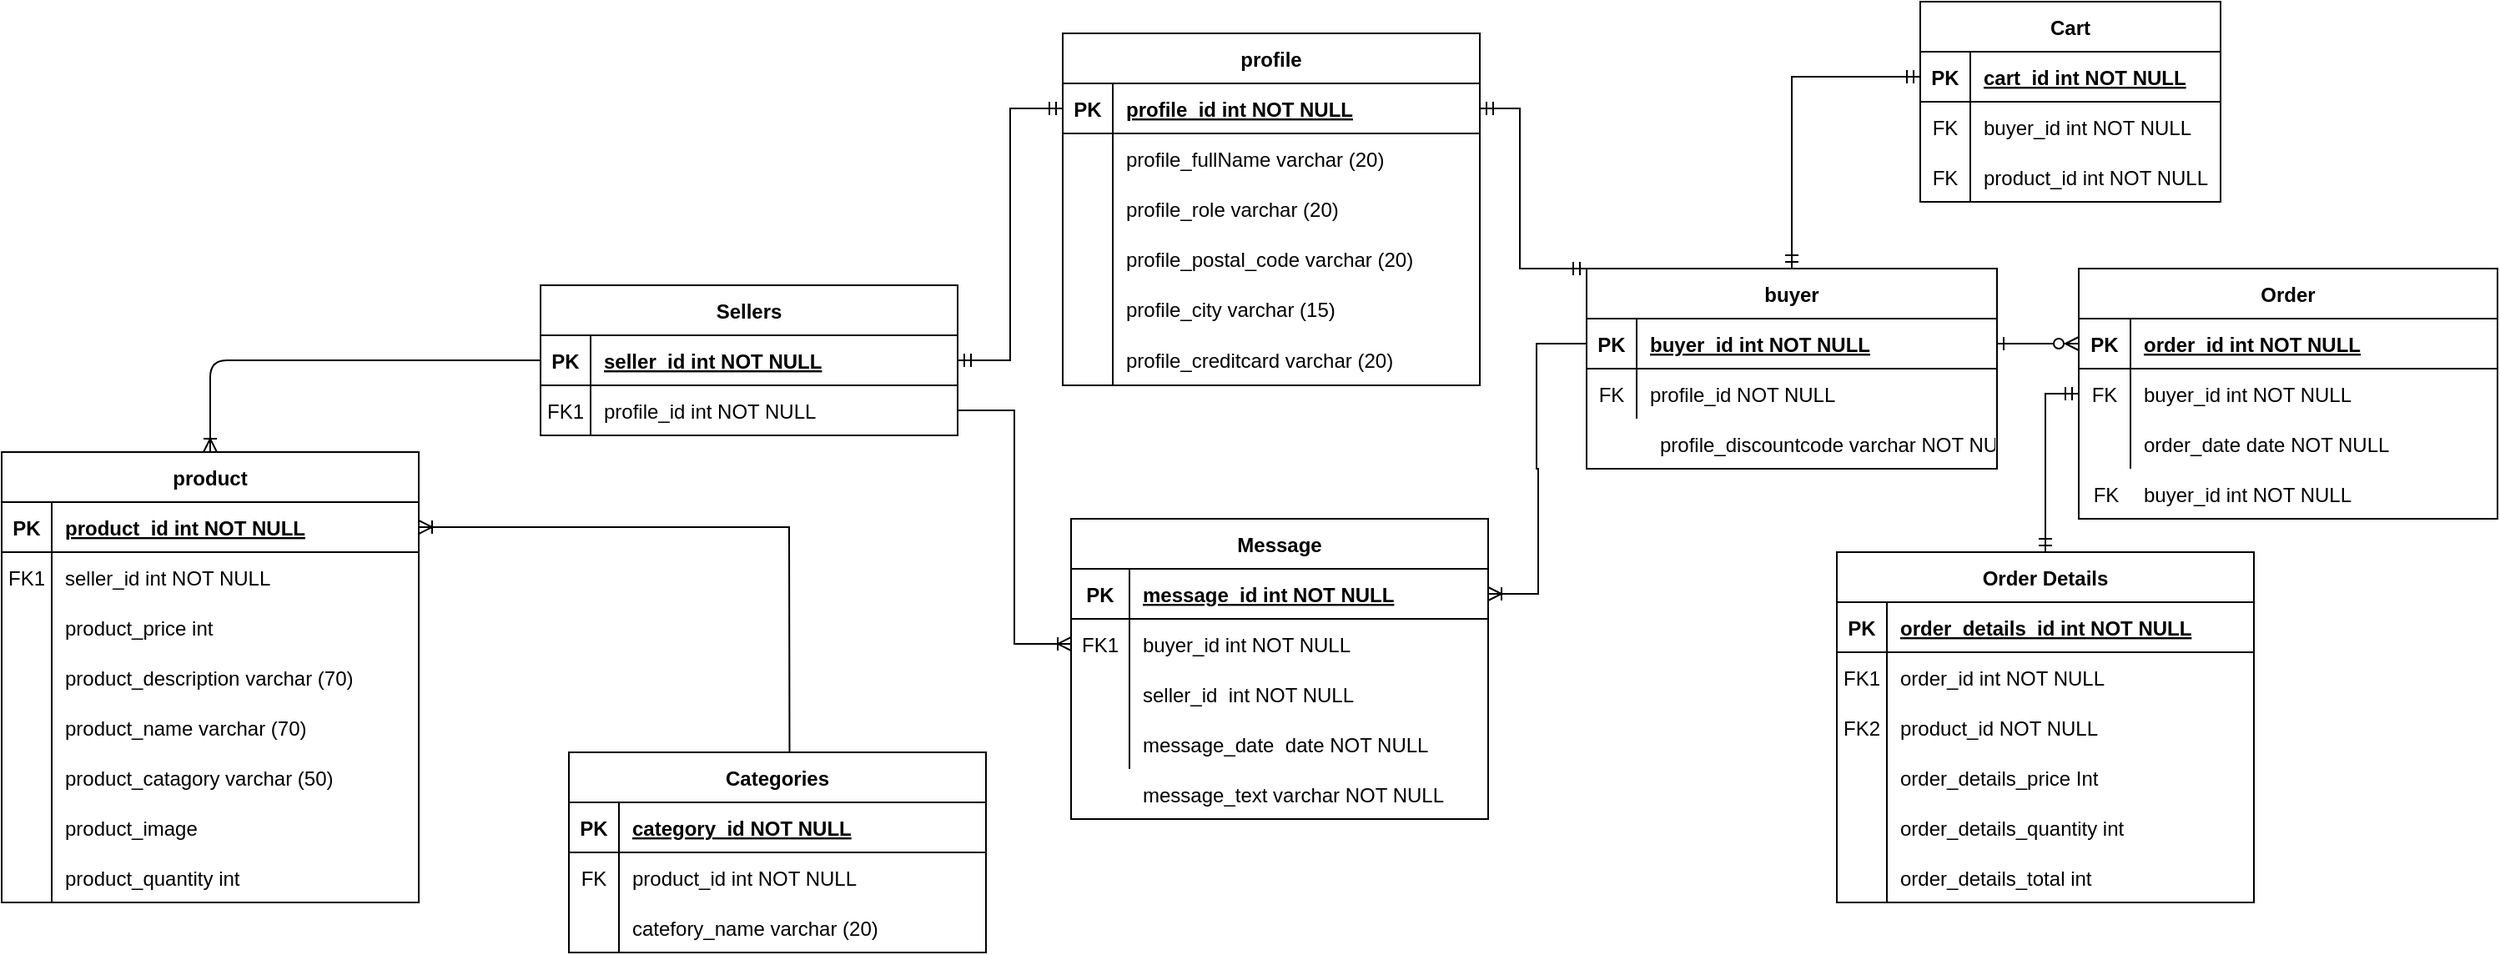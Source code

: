 <mxfile version="20.3.3" type="device"><diagram id="ewsd9okwAeG_0EDuQO_F" name="Page-1"><mxGraphModel dx="2816" dy="905" grid="1" gridSize="10" guides="1" tooltips="1" connect="1" arrows="1" fold="1" page="1" pageScale="1" pageWidth="850" pageHeight="1100" math="0" shadow="0" extFonts="Permanent Marker^https://fonts.googleapis.com/css?family=Permanent+Marker"><root><mxCell id="0"/><mxCell id="1" parent="0"/><mxCell id="FmV2JUPuPhBurT6Kv4lT-8" value="" style="edgeStyle=entityRelationEdgeStyle;endArrow=ERzeroToMany;startArrow=ERone;endFill=1;startFill=0;exitX=1;exitY=0.5;exitDx=0;exitDy=0;entryX=0;entryY=0.5;entryDx=0;entryDy=0;" parent="1" source="FmV2JUPuPhBurT6Kv4lT-36" target="FmV2JUPuPhBurT6Kv4lT-26" edge="1"><mxGeometry width="100" height="100" relative="1" as="geometry"><mxPoint x="710" y="230" as="sourcePoint"/><mxPoint x="120" y="205" as="targetPoint"/></mxGeometry></mxCell><mxCell id="FmV2JUPuPhBurT6Kv4lT-9" value="Sellers" style="shape=table;startSize=30;container=1;collapsible=1;childLayout=tableLayout;fixedRows=1;rowLines=0;fontStyle=1;align=center;resizeLast=1;" parent="1" vertex="1"><mxGeometry x="-73" y="240" width="250" height="90" as="geometry"/></mxCell><mxCell id="FmV2JUPuPhBurT6Kv4lT-10" value="" style="shape=partialRectangle;collapsible=0;dropTarget=0;pointerEvents=0;fillColor=none;points=[[0,0.5],[1,0.5]];portConstraint=eastwest;top=0;left=0;right=0;bottom=1;" parent="FmV2JUPuPhBurT6Kv4lT-9" vertex="1"><mxGeometry y="30" width="250" height="30" as="geometry"/></mxCell><mxCell id="FmV2JUPuPhBurT6Kv4lT-11" value="PK" style="shape=partialRectangle;overflow=hidden;connectable=0;fillColor=none;top=0;left=0;bottom=0;right=0;fontStyle=1;" parent="FmV2JUPuPhBurT6Kv4lT-10" vertex="1"><mxGeometry width="30" height="30" as="geometry"><mxRectangle width="30" height="30" as="alternateBounds"/></mxGeometry></mxCell><mxCell id="FmV2JUPuPhBurT6Kv4lT-12" value="seller_id int NOT NULL " style="shape=partialRectangle;overflow=hidden;connectable=0;fillColor=none;top=0;left=0;bottom=0;right=0;align=left;spacingLeft=6;fontStyle=5;" parent="FmV2JUPuPhBurT6Kv4lT-10" vertex="1"><mxGeometry x="30" width="220" height="30" as="geometry"><mxRectangle width="220" height="30" as="alternateBounds"/></mxGeometry></mxCell><mxCell id="FmV2JUPuPhBurT6Kv4lT-13" value="" style="shape=partialRectangle;collapsible=0;dropTarget=0;pointerEvents=0;fillColor=none;points=[[0,0.5],[1,0.5]];portConstraint=eastwest;top=0;left=0;right=0;bottom=0;" parent="FmV2JUPuPhBurT6Kv4lT-9" vertex="1"><mxGeometry y="60" width="250" height="30" as="geometry"/></mxCell><mxCell id="FmV2JUPuPhBurT6Kv4lT-14" value="FK1" style="shape=partialRectangle;overflow=hidden;connectable=0;fillColor=none;top=0;left=0;bottom=0;right=0;" parent="FmV2JUPuPhBurT6Kv4lT-13" vertex="1"><mxGeometry width="30" height="30" as="geometry"><mxRectangle width="30" height="30" as="alternateBounds"/></mxGeometry></mxCell><mxCell id="FmV2JUPuPhBurT6Kv4lT-15" value="profile_id int NOT NULL" style="shape=partialRectangle;overflow=hidden;connectable=0;fillColor=none;top=0;left=0;bottom=0;right=0;align=left;spacingLeft=6;" parent="FmV2JUPuPhBurT6Kv4lT-13" vertex="1"><mxGeometry x="30" width="220" height="30" as="geometry"><mxRectangle width="220" height="30" as="alternateBounds"/></mxGeometry></mxCell><mxCell id="FmV2JUPuPhBurT6Kv4lT-25" value="Order" style="shape=table;startSize=30;container=1;collapsible=1;childLayout=tableLayout;fixedRows=1;rowLines=0;fontStyle=1;align=center;resizeLast=1;" parent="1" vertex="1"><mxGeometry x="849" y="230" width="251" height="150" as="geometry"/></mxCell><mxCell id="FmV2JUPuPhBurT6Kv4lT-26" value="" style="shape=partialRectangle;collapsible=0;dropTarget=0;pointerEvents=0;fillColor=none;points=[[0,0.5],[1,0.5]];portConstraint=eastwest;top=0;left=0;right=0;bottom=1;" parent="FmV2JUPuPhBurT6Kv4lT-25" vertex="1"><mxGeometry y="30" width="251" height="30" as="geometry"/></mxCell><mxCell id="FmV2JUPuPhBurT6Kv4lT-27" value="PK" style="shape=partialRectangle;overflow=hidden;connectable=0;fillColor=none;top=0;left=0;bottom=0;right=0;fontStyle=1;" parent="FmV2JUPuPhBurT6Kv4lT-26" vertex="1"><mxGeometry width="31" height="30" as="geometry"><mxRectangle width="31" height="30" as="alternateBounds"/></mxGeometry></mxCell><mxCell id="FmV2JUPuPhBurT6Kv4lT-28" value="order_id int NOT NULL " style="shape=partialRectangle;overflow=hidden;connectable=0;fillColor=none;top=0;left=0;bottom=0;right=0;align=left;spacingLeft=6;fontStyle=5;" parent="FmV2JUPuPhBurT6Kv4lT-26" vertex="1"><mxGeometry x="31" width="220" height="30" as="geometry"><mxRectangle width="220" height="30" as="alternateBounds"/></mxGeometry></mxCell><mxCell id="hmLyhS4PEvPMnuB25apa-54" value="" style="shape=tableRow;horizontal=0;startSize=0;swimlaneHead=0;swimlaneBody=0;fillColor=none;collapsible=0;dropTarget=0;points=[[0,0.5],[1,0.5]];portConstraint=eastwest;top=0;left=0;right=0;bottom=0;" parent="FmV2JUPuPhBurT6Kv4lT-25" vertex="1"><mxGeometry y="60" width="251" height="30" as="geometry"/></mxCell><mxCell id="hmLyhS4PEvPMnuB25apa-55" value="FK" style="shape=partialRectangle;connectable=0;fillColor=none;top=0;left=0;bottom=0;right=0;editable=1;overflow=hidden;" parent="hmLyhS4PEvPMnuB25apa-54" vertex="1"><mxGeometry width="31" height="30" as="geometry"><mxRectangle width="31" height="30" as="alternateBounds"/></mxGeometry></mxCell><mxCell id="hmLyhS4PEvPMnuB25apa-56" value="buyer_id int NOT NULL" style="shape=partialRectangle;connectable=0;fillColor=none;top=0;left=0;bottom=0;right=0;align=left;spacingLeft=6;overflow=hidden;" parent="hmLyhS4PEvPMnuB25apa-54" vertex="1"><mxGeometry x="31" width="220" height="30" as="geometry"><mxRectangle width="220" height="30" as="alternateBounds"/></mxGeometry></mxCell><mxCell id="FmV2JUPuPhBurT6Kv4lT-32" value="" style="shape=partialRectangle;collapsible=0;dropTarget=0;pointerEvents=0;fillColor=none;points=[[0,0.5],[1,0.5]];portConstraint=eastwest;top=0;left=0;right=0;bottom=0;" parent="FmV2JUPuPhBurT6Kv4lT-25" vertex="1"><mxGeometry y="90" width="251" height="30" as="geometry"/></mxCell><mxCell id="FmV2JUPuPhBurT6Kv4lT-33" value="" style="shape=partialRectangle;overflow=hidden;connectable=0;fillColor=none;top=0;left=0;bottom=0;right=0;" parent="FmV2JUPuPhBurT6Kv4lT-32" vertex="1"><mxGeometry width="31" height="30" as="geometry"><mxRectangle width="31" height="30" as="alternateBounds"/></mxGeometry></mxCell><mxCell id="FmV2JUPuPhBurT6Kv4lT-34" value="order_date date NOT NULL" style="shape=partialRectangle;overflow=hidden;connectable=0;fillColor=none;top=0;left=0;bottom=0;right=0;align=left;spacingLeft=6;" parent="FmV2JUPuPhBurT6Kv4lT-32" vertex="1"><mxGeometry x="31" width="220" height="30" as="geometry"><mxRectangle width="220" height="30" as="alternateBounds"/></mxGeometry></mxCell><mxCell id="FmV2JUPuPhBurT6Kv4lT-35" value="buyer" style="shape=table;startSize=30;container=1;collapsible=1;childLayout=tableLayout;fixedRows=1;rowLines=0;fontStyle=1;align=center;resizeLast=1;" parent="1" vertex="1"><mxGeometry x="554" y="230" width="246" height="120" as="geometry"/></mxCell><mxCell id="FmV2JUPuPhBurT6Kv4lT-36" value="" style="shape=partialRectangle;collapsible=0;dropTarget=0;pointerEvents=0;fillColor=none;points=[[0,0.5],[1,0.5]];portConstraint=eastwest;top=0;left=0;right=0;bottom=1;" parent="FmV2JUPuPhBurT6Kv4lT-35" vertex="1"><mxGeometry y="30" width="246" height="30" as="geometry"/></mxCell><mxCell id="FmV2JUPuPhBurT6Kv4lT-37" value="PK" style="shape=partialRectangle;overflow=hidden;connectable=0;fillColor=none;top=0;left=0;bottom=0;right=0;fontStyle=1;" parent="FmV2JUPuPhBurT6Kv4lT-36" vertex="1"><mxGeometry width="30" height="30" as="geometry"><mxRectangle width="30" height="30" as="alternateBounds"/></mxGeometry></mxCell><mxCell id="FmV2JUPuPhBurT6Kv4lT-38" value="buyer_id int NOT NULL " style="shape=partialRectangle;overflow=hidden;connectable=0;fillColor=none;top=0;left=0;bottom=0;right=0;align=left;spacingLeft=6;fontStyle=5;" parent="FmV2JUPuPhBurT6Kv4lT-36" vertex="1"><mxGeometry x="30" width="216" height="30" as="geometry"><mxRectangle width="216" height="30" as="alternateBounds"/></mxGeometry></mxCell><mxCell id="hmLyhS4PEvPMnuB25apa-35" value="" style="shape=tableRow;horizontal=0;startSize=0;swimlaneHead=0;swimlaneBody=0;fillColor=none;collapsible=0;dropTarget=0;points=[[0,0.5],[1,0.5]];portConstraint=eastwest;top=0;left=0;right=0;bottom=0;" parent="FmV2JUPuPhBurT6Kv4lT-35" vertex="1"><mxGeometry y="60" width="246" height="30" as="geometry"/></mxCell><mxCell id="hmLyhS4PEvPMnuB25apa-36" value="FK" style="shape=partialRectangle;connectable=0;fillColor=none;top=0;left=0;bottom=0;right=0;fontStyle=0;overflow=hidden;" parent="hmLyhS4PEvPMnuB25apa-35" vertex="1"><mxGeometry width="30" height="30" as="geometry"><mxRectangle width="30" height="30" as="alternateBounds"/></mxGeometry></mxCell><mxCell id="hmLyhS4PEvPMnuB25apa-37" value="profile_id NOT NULL" style="shape=partialRectangle;connectable=0;fillColor=none;top=0;left=0;bottom=0;right=0;align=left;spacingLeft=6;fontStyle=0;overflow=hidden;" parent="hmLyhS4PEvPMnuB25apa-35" vertex="1"><mxGeometry x="30" width="216" height="30" as="geometry"><mxRectangle width="216" height="30" as="alternateBounds"/></mxGeometry></mxCell><mxCell id="FmV2JUPuPhBurT6Kv4lT-42" value="product" style="shape=table;startSize=30;container=1;collapsible=1;childLayout=tableLayout;fixedRows=1;rowLines=0;fontStyle=1;align=center;resizeLast=1;" parent="1" vertex="1"><mxGeometry x="-396" y="340" width="250" height="270" as="geometry"/></mxCell><mxCell id="FmV2JUPuPhBurT6Kv4lT-43" value="" style="shape=partialRectangle;collapsible=0;dropTarget=0;pointerEvents=0;fillColor=none;points=[[0,0.5],[1,0.5]];portConstraint=eastwest;top=0;left=0;right=0;bottom=1;" parent="FmV2JUPuPhBurT6Kv4lT-42" vertex="1"><mxGeometry y="30" width="250" height="30" as="geometry"/></mxCell><mxCell id="FmV2JUPuPhBurT6Kv4lT-44" value="PK" style="shape=partialRectangle;overflow=hidden;connectable=0;fillColor=none;top=0;left=0;bottom=0;right=0;fontStyle=1;" parent="FmV2JUPuPhBurT6Kv4lT-43" vertex="1"><mxGeometry width="30" height="30" as="geometry"><mxRectangle width="30" height="30" as="alternateBounds"/></mxGeometry></mxCell><mxCell id="FmV2JUPuPhBurT6Kv4lT-45" value="product_id int NOT NULL " style="shape=partialRectangle;overflow=hidden;connectable=0;fillColor=none;top=0;left=0;bottom=0;right=0;align=left;spacingLeft=6;fontStyle=5;" parent="FmV2JUPuPhBurT6Kv4lT-43" vertex="1"><mxGeometry x="30" width="220" height="30" as="geometry"><mxRectangle width="220" height="30" as="alternateBounds"/></mxGeometry></mxCell><mxCell id="FmV2JUPuPhBurT6Kv4lT-46" value="" style="shape=partialRectangle;collapsible=0;dropTarget=0;pointerEvents=0;fillColor=none;points=[[0,0.5],[1,0.5]];portConstraint=eastwest;top=0;left=0;right=0;bottom=0;" parent="FmV2JUPuPhBurT6Kv4lT-42" vertex="1"><mxGeometry y="60" width="250" height="30" as="geometry"/></mxCell><mxCell id="FmV2JUPuPhBurT6Kv4lT-47" value="FK1" style="shape=partialRectangle;overflow=hidden;connectable=0;fillColor=none;top=0;left=0;bottom=0;right=0;" parent="FmV2JUPuPhBurT6Kv4lT-46" vertex="1"><mxGeometry width="30" height="30" as="geometry"><mxRectangle width="30" height="30" as="alternateBounds"/></mxGeometry></mxCell><mxCell id="FmV2JUPuPhBurT6Kv4lT-48" value="seller_id int NOT NULL" style="shape=partialRectangle;overflow=hidden;connectable=0;fillColor=none;top=0;left=0;bottom=0;right=0;align=left;spacingLeft=6;" parent="FmV2JUPuPhBurT6Kv4lT-46" vertex="1"><mxGeometry x="30" width="220" height="30" as="geometry"><mxRectangle width="220" height="30" as="alternateBounds"/></mxGeometry></mxCell><mxCell id="FmV2JUPuPhBurT6Kv4lT-82" value="" style="shape=tableRow;horizontal=0;startSize=0;swimlaneHead=0;swimlaneBody=0;fillColor=none;collapsible=0;dropTarget=0;points=[[0,0.5],[1,0.5]];portConstraint=eastwest;top=0;left=0;right=0;bottom=0;" parent="FmV2JUPuPhBurT6Kv4lT-42" vertex="1"><mxGeometry y="90" width="250" height="30" as="geometry"/></mxCell><mxCell id="FmV2JUPuPhBurT6Kv4lT-83" value="" style="shape=partialRectangle;connectable=0;fillColor=none;top=0;left=0;bottom=0;right=0;editable=1;overflow=hidden;" parent="FmV2JUPuPhBurT6Kv4lT-82" vertex="1"><mxGeometry width="30" height="30" as="geometry"><mxRectangle width="30" height="30" as="alternateBounds"/></mxGeometry></mxCell><mxCell id="FmV2JUPuPhBurT6Kv4lT-84" value="product_price int" style="shape=partialRectangle;connectable=0;fillColor=none;top=0;left=0;bottom=0;right=0;align=left;spacingLeft=6;overflow=hidden;" parent="FmV2JUPuPhBurT6Kv4lT-82" vertex="1"><mxGeometry x="30" width="220" height="30" as="geometry"><mxRectangle width="220" height="30" as="alternateBounds"/></mxGeometry></mxCell><mxCell id="FmV2JUPuPhBurT6Kv4lT-67" value="" style="shape=tableRow;horizontal=0;startSize=0;swimlaneHead=0;swimlaneBody=0;fillColor=none;collapsible=0;dropTarget=0;points=[[0,0.5],[1,0.5]];portConstraint=eastwest;top=0;left=0;right=0;bottom=0;" parent="FmV2JUPuPhBurT6Kv4lT-42" vertex="1"><mxGeometry y="120" width="250" height="30" as="geometry"/></mxCell><mxCell id="FmV2JUPuPhBurT6Kv4lT-68" value="" style="shape=partialRectangle;connectable=0;fillColor=none;top=0;left=0;bottom=0;right=0;editable=1;overflow=hidden;" parent="FmV2JUPuPhBurT6Kv4lT-67" vertex="1"><mxGeometry width="30" height="30" as="geometry"><mxRectangle width="30" height="30" as="alternateBounds"/></mxGeometry></mxCell><mxCell id="FmV2JUPuPhBurT6Kv4lT-69" value="product_description varchar (70)" style="shape=partialRectangle;connectable=0;fillColor=none;top=0;left=0;bottom=0;right=0;align=left;spacingLeft=6;overflow=hidden;" parent="FmV2JUPuPhBurT6Kv4lT-67" vertex="1"><mxGeometry x="30" width="220" height="30" as="geometry"><mxRectangle width="220" height="30" as="alternateBounds"/></mxGeometry></mxCell><mxCell id="FmV2JUPuPhBurT6Kv4lT-70" value="" style="shape=tableRow;horizontal=0;startSize=0;swimlaneHead=0;swimlaneBody=0;fillColor=none;collapsible=0;dropTarget=0;points=[[0,0.5],[1,0.5]];portConstraint=eastwest;top=0;left=0;right=0;bottom=0;" parent="FmV2JUPuPhBurT6Kv4lT-42" vertex="1"><mxGeometry y="150" width="250" height="30" as="geometry"/></mxCell><mxCell id="FmV2JUPuPhBurT6Kv4lT-71" value="" style="shape=partialRectangle;connectable=0;fillColor=none;top=0;left=0;bottom=0;right=0;editable=1;overflow=hidden;" parent="FmV2JUPuPhBurT6Kv4lT-70" vertex="1"><mxGeometry width="30" height="30" as="geometry"><mxRectangle width="30" height="30" as="alternateBounds"/></mxGeometry></mxCell><mxCell id="FmV2JUPuPhBurT6Kv4lT-72" value="product_name varchar (70)" style="shape=partialRectangle;connectable=0;fillColor=none;top=0;left=0;bottom=0;right=0;align=left;spacingLeft=6;overflow=hidden;" parent="FmV2JUPuPhBurT6Kv4lT-70" vertex="1"><mxGeometry x="30" width="220" height="30" as="geometry"><mxRectangle width="220" height="30" as="alternateBounds"/></mxGeometry></mxCell><mxCell id="FmV2JUPuPhBurT6Kv4lT-73" value="" style="shape=tableRow;horizontal=0;startSize=0;swimlaneHead=0;swimlaneBody=0;fillColor=none;collapsible=0;dropTarget=0;points=[[0,0.5],[1,0.5]];portConstraint=eastwest;top=0;left=0;right=0;bottom=0;" parent="FmV2JUPuPhBurT6Kv4lT-42" vertex="1"><mxGeometry y="180" width="250" height="30" as="geometry"/></mxCell><mxCell id="FmV2JUPuPhBurT6Kv4lT-74" value="" style="shape=partialRectangle;connectable=0;fillColor=none;top=0;left=0;bottom=0;right=0;editable=1;overflow=hidden;" parent="FmV2JUPuPhBurT6Kv4lT-73" vertex="1"><mxGeometry width="30" height="30" as="geometry"><mxRectangle width="30" height="30" as="alternateBounds"/></mxGeometry></mxCell><mxCell id="FmV2JUPuPhBurT6Kv4lT-75" value="product_catagory varchar (50)" style="shape=partialRectangle;connectable=0;fillColor=none;top=0;left=0;bottom=0;right=0;align=left;spacingLeft=6;overflow=hidden;" parent="FmV2JUPuPhBurT6Kv4lT-73" vertex="1"><mxGeometry x="30" width="220" height="30" as="geometry"><mxRectangle width="220" height="30" as="alternateBounds"/></mxGeometry></mxCell><mxCell id="FmV2JUPuPhBurT6Kv4lT-88" value="" style="shape=tableRow;horizontal=0;startSize=0;swimlaneHead=0;swimlaneBody=0;fillColor=none;collapsible=0;dropTarget=0;points=[[0,0.5],[1,0.5]];portConstraint=eastwest;top=0;left=0;right=0;bottom=0;" parent="FmV2JUPuPhBurT6Kv4lT-42" vertex="1"><mxGeometry y="210" width="250" height="30" as="geometry"/></mxCell><mxCell id="FmV2JUPuPhBurT6Kv4lT-89" value="" style="shape=partialRectangle;connectable=0;fillColor=none;top=0;left=0;bottom=0;right=0;editable=1;overflow=hidden;" parent="FmV2JUPuPhBurT6Kv4lT-88" vertex="1"><mxGeometry width="30" height="30" as="geometry"><mxRectangle width="30" height="30" as="alternateBounds"/></mxGeometry></mxCell><mxCell id="FmV2JUPuPhBurT6Kv4lT-90" value="product_image" style="shape=partialRectangle;connectable=0;fillColor=none;top=0;left=0;bottom=0;right=0;align=left;spacingLeft=6;overflow=hidden;" parent="FmV2JUPuPhBurT6Kv4lT-88" vertex="1"><mxGeometry x="30" width="220" height="30" as="geometry"><mxRectangle width="220" height="30" as="alternateBounds"/></mxGeometry></mxCell><mxCell id="FmV2JUPuPhBurT6Kv4lT-102" value="" style="shape=tableRow;horizontal=0;startSize=0;swimlaneHead=0;swimlaneBody=0;fillColor=none;collapsible=0;dropTarget=0;points=[[0,0.5],[1,0.5]];portConstraint=eastwest;top=0;left=0;right=0;bottom=0;" parent="FmV2JUPuPhBurT6Kv4lT-42" vertex="1"><mxGeometry y="240" width="250" height="30" as="geometry"/></mxCell><mxCell id="FmV2JUPuPhBurT6Kv4lT-103" value="" style="shape=partialRectangle;connectable=0;fillColor=none;top=0;left=0;bottom=0;right=0;editable=1;overflow=hidden;" parent="FmV2JUPuPhBurT6Kv4lT-102" vertex="1"><mxGeometry width="30" height="30" as="geometry"><mxRectangle width="30" height="30" as="alternateBounds"/></mxGeometry></mxCell><mxCell id="FmV2JUPuPhBurT6Kv4lT-104" value="product_quantity int" style="shape=partialRectangle;connectable=0;fillColor=none;top=0;left=0;bottom=0;right=0;align=left;spacingLeft=6;overflow=hidden;" parent="FmV2JUPuPhBurT6Kv4lT-102" vertex="1"><mxGeometry x="30" width="220" height="30" as="geometry"><mxRectangle width="220" height="30" as="alternateBounds"/></mxGeometry></mxCell><mxCell id="FmV2JUPuPhBurT6Kv4lT-52" value="profile" style="shape=table;startSize=30;container=1;collapsible=1;childLayout=tableLayout;fixedRows=1;rowLines=0;fontStyle=1;align=center;resizeLast=1;" parent="1" vertex="1"><mxGeometry x="240" y="89" width="250" height="211" as="geometry"/></mxCell><mxCell id="FmV2JUPuPhBurT6Kv4lT-53" value="" style="shape=partialRectangle;collapsible=0;dropTarget=0;pointerEvents=0;fillColor=none;points=[[0,0.5],[1,0.5]];portConstraint=eastwest;top=0;left=0;right=0;bottom=1;" parent="FmV2JUPuPhBurT6Kv4lT-52" vertex="1"><mxGeometry y="30" width="250" height="30" as="geometry"/></mxCell><mxCell id="FmV2JUPuPhBurT6Kv4lT-54" value="PK" style="shape=partialRectangle;overflow=hidden;connectable=0;fillColor=none;top=0;left=0;bottom=0;right=0;fontStyle=1;" parent="FmV2JUPuPhBurT6Kv4lT-53" vertex="1"><mxGeometry width="30" height="30" as="geometry"><mxRectangle width="30" height="30" as="alternateBounds"/></mxGeometry></mxCell><mxCell id="FmV2JUPuPhBurT6Kv4lT-55" value="profile_id int NOT NULL " style="shape=partialRectangle;overflow=hidden;connectable=0;fillColor=none;top=0;left=0;bottom=0;right=0;align=left;spacingLeft=6;fontStyle=5;" parent="FmV2JUPuPhBurT6Kv4lT-53" vertex="1"><mxGeometry x="30" width="220" height="30" as="geometry"><mxRectangle width="220" height="30" as="alternateBounds"/></mxGeometry></mxCell><mxCell id="FmV2JUPuPhBurT6Kv4lT-56" value="" style="shape=partialRectangle;collapsible=0;dropTarget=0;pointerEvents=0;fillColor=none;points=[[0,0.5],[1,0.5]];portConstraint=eastwest;top=0;left=0;right=0;bottom=0;" parent="FmV2JUPuPhBurT6Kv4lT-52" vertex="1"><mxGeometry y="60" width="250" height="30" as="geometry"/></mxCell><mxCell id="FmV2JUPuPhBurT6Kv4lT-57" value="" style="shape=partialRectangle;overflow=hidden;connectable=0;fillColor=none;top=0;left=0;bottom=0;right=0;" parent="FmV2JUPuPhBurT6Kv4lT-56" vertex="1"><mxGeometry width="30" height="30" as="geometry"><mxRectangle width="30" height="30" as="alternateBounds"/></mxGeometry></mxCell><mxCell id="FmV2JUPuPhBurT6Kv4lT-58" value="profile_fullName varchar (20)" style="shape=partialRectangle;overflow=hidden;connectable=0;fillColor=none;top=0;left=0;bottom=0;right=0;align=left;spacingLeft=6;" parent="FmV2JUPuPhBurT6Kv4lT-56" vertex="1"><mxGeometry x="30" width="220" height="30" as="geometry"><mxRectangle width="220" height="30" as="alternateBounds"/></mxGeometry></mxCell><mxCell id="FmV2JUPuPhBurT6Kv4lT-59" value="" style="shape=partialRectangle;collapsible=0;dropTarget=0;pointerEvents=0;fillColor=none;points=[[0,0.5],[1,0.5]];portConstraint=eastwest;top=0;left=0;right=0;bottom=0;" parent="FmV2JUPuPhBurT6Kv4lT-52" vertex="1"><mxGeometry y="90" width="250" height="30" as="geometry"/></mxCell><mxCell id="FmV2JUPuPhBurT6Kv4lT-60" value="" style="shape=partialRectangle;overflow=hidden;connectable=0;fillColor=none;top=0;left=0;bottom=0;right=0;" parent="FmV2JUPuPhBurT6Kv4lT-59" vertex="1"><mxGeometry width="30" height="30" as="geometry"><mxRectangle width="30" height="30" as="alternateBounds"/></mxGeometry></mxCell><mxCell id="FmV2JUPuPhBurT6Kv4lT-61" value="profile_role varchar (20)" style="shape=partialRectangle;overflow=hidden;connectable=0;fillColor=none;top=0;left=0;bottom=0;right=0;align=left;spacingLeft=6;" parent="FmV2JUPuPhBurT6Kv4lT-59" vertex="1"><mxGeometry x="30" width="220" height="30" as="geometry"><mxRectangle width="220" height="30" as="alternateBounds"/></mxGeometry></mxCell><mxCell id="FmV2JUPuPhBurT6Kv4lT-79" value="" style="shape=tableRow;horizontal=0;startSize=0;swimlaneHead=0;swimlaneBody=0;fillColor=none;collapsible=0;dropTarget=0;points=[[0,0.5],[1,0.5]];portConstraint=eastwest;top=0;left=0;right=0;bottom=0;" parent="FmV2JUPuPhBurT6Kv4lT-52" vertex="1"><mxGeometry y="120" width="250" height="30" as="geometry"/></mxCell><mxCell id="FmV2JUPuPhBurT6Kv4lT-80" value="" style="shape=partialRectangle;connectable=0;fillColor=none;top=0;left=0;bottom=0;right=0;editable=1;overflow=hidden;" parent="FmV2JUPuPhBurT6Kv4lT-79" vertex="1"><mxGeometry width="30" height="30" as="geometry"><mxRectangle width="30" height="30" as="alternateBounds"/></mxGeometry></mxCell><mxCell id="FmV2JUPuPhBurT6Kv4lT-81" value="profile_postal_code varchar (20)" style="shape=partialRectangle;connectable=0;fillColor=none;top=0;left=0;bottom=0;right=0;align=left;spacingLeft=6;overflow=hidden;" parent="FmV2JUPuPhBurT6Kv4lT-79" vertex="1"><mxGeometry x="30" width="220" height="30" as="geometry"><mxRectangle width="220" height="30" as="alternateBounds"/></mxGeometry></mxCell><mxCell id="FmV2JUPuPhBurT6Kv4lT-96" value="" style="shape=tableRow;horizontal=0;startSize=0;swimlaneHead=0;swimlaneBody=0;fillColor=none;collapsible=0;dropTarget=0;points=[[0,0.5],[1,0.5]];portConstraint=eastwest;top=0;left=0;right=0;bottom=0;" parent="FmV2JUPuPhBurT6Kv4lT-52" vertex="1"><mxGeometry y="150" width="250" height="30" as="geometry"/></mxCell><mxCell id="FmV2JUPuPhBurT6Kv4lT-97" value="" style="shape=partialRectangle;connectable=0;fillColor=none;top=0;left=0;bottom=0;right=0;editable=1;overflow=hidden;" parent="FmV2JUPuPhBurT6Kv4lT-96" vertex="1"><mxGeometry width="30" height="30" as="geometry"><mxRectangle width="30" height="30" as="alternateBounds"/></mxGeometry></mxCell><mxCell id="FmV2JUPuPhBurT6Kv4lT-98" value="profile_city varchar (15)" style="shape=partialRectangle;connectable=0;fillColor=none;top=0;left=0;bottom=0;right=0;align=left;spacingLeft=6;overflow=hidden;" parent="FmV2JUPuPhBurT6Kv4lT-96" vertex="1"><mxGeometry x="30" width="220" height="30" as="geometry"><mxRectangle width="220" height="30" as="alternateBounds"/></mxGeometry></mxCell><mxCell id="FmV2JUPuPhBurT6Kv4lT-108" value="" style="shape=tableRow;horizontal=0;startSize=0;swimlaneHead=0;swimlaneBody=0;fillColor=none;collapsible=0;dropTarget=0;points=[[0,0.5],[1,0.5]];portConstraint=eastwest;top=0;left=0;right=0;bottom=0;" parent="FmV2JUPuPhBurT6Kv4lT-52" vertex="1"><mxGeometry y="180" width="250" height="31" as="geometry"/></mxCell><mxCell id="FmV2JUPuPhBurT6Kv4lT-109" value="" style="shape=partialRectangle;connectable=0;fillColor=none;top=0;left=0;bottom=0;right=0;editable=1;overflow=hidden;" parent="FmV2JUPuPhBurT6Kv4lT-108" vertex="1"><mxGeometry width="30" height="31" as="geometry"><mxRectangle width="30" height="31" as="alternateBounds"/></mxGeometry></mxCell><mxCell id="FmV2JUPuPhBurT6Kv4lT-110" value="profile_creditcard varchar (20)" style="shape=partialRectangle;connectable=0;fillColor=none;top=0;left=0;bottom=0;right=0;align=left;spacingLeft=6;overflow=hidden;" parent="FmV2JUPuPhBurT6Kv4lT-108" vertex="1"><mxGeometry x="30" width="220" height="31" as="geometry"><mxRectangle width="220" height="31" as="alternateBounds"/></mxGeometry></mxCell><mxCell id="FmV2JUPuPhBurT6Kv4lT-62" value="" style="edgeStyle=orthogonalEdgeStyle;fontSize=12;html=1;endArrow=ERoneToMany;entryX=0.5;entryY=0;entryDx=0;entryDy=0;exitX=0;exitY=0.5;exitDx=0;exitDy=0;elbow=vertical;" parent="1" source="FmV2JUPuPhBurT6Kv4lT-9" target="FmV2JUPuPhBurT6Kv4lT-42" edge="1"><mxGeometry width="100" height="100" relative="1" as="geometry"><mxPoint x="-543" y="440" as="sourcePoint"/><mxPoint x="-443" y="340" as="targetPoint"/></mxGeometry></mxCell><mxCell id="hmLyhS4PEvPMnuB25apa-2" value="Message" style="shape=table;startSize=30;container=1;collapsible=1;childLayout=tableLayout;fixedRows=1;rowLines=0;fontStyle=1;align=center;resizeLast=1;" parent="1" vertex="1"><mxGeometry x="245" y="380" width="250" height="180" as="geometry"/></mxCell><mxCell id="hmLyhS4PEvPMnuB25apa-3" value="" style="shape=partialRectangle;collapsible=0;dropTarget=0;pointerEvents=0;fillColor=none;points=[[0,0.5],[1,0.5]];portConstraint=eastwest;top=0;left=0;right=0;bottom=1;" parent="hmLyhS4PEvPMnuB25apa-2" vertex="1"><mxGeometry y="30" width="250" height="30" as="geometry"/></mxCell><mxCell id="hmLyhS4PEvPMnuB25apa-4" value="PK" style="shape=partialRectangle;overflow=hidden;connectable=0;fillColor=none;top=0;left=0;bottom=0;right=0;fontStyle=1;" parent="hmLyhS4PEvPMnuB25apa-3" vertex="1"><mxGeometry width="35" height="30" as="geometry"><mxRectangle width="35" height="30" as="alternateBounds"/></mxGeometry></mxCell><mxCell id="hmLyhS4PEvPMnuB25apa-5" value="message_id int NOT NULL " style="shape=partialRectangle;overflow=hidden;connectable=0;fillColor=none;top=0;left=0;bottom=0;right=0;align=left;spacingLeft=6;fontStyle=5;" parent="hmLyhS4PEvPMnuB25apa-3" vertex="1"><mxGeometry x="35" width="215" height="30" as="geometry"><mxRectangle width="215" height="30" as="alternateBounds"/></mxGeometry></mxCell><mxCell id="hmLyhS4PEvPMnuB25apa-6" value="" style="shape=partialRectangle;collapsible=0;dropTarget=0;pointerEvents=0;fillColor=none;points=[[0,0.5],[1,0.5]];portConstraint=eastwest;top=0;left=0;right=0;bottom=0;" parent="hmLyhS4PEvPMnuB25apa-2" vertex="1"><mxGeometry y="60" width="250" height="30" as="geometry"/></mxCell><mxCell id="hmLyhS4PEvPMnuB25apa-7" value="FK1" style="shape=partialRectangle;overflow=hidden;connectable=0;fillColor=none;top=0;left=0;bottom=0;right=0;" parent="hmLyhS4PEvPMnuB25apa-6" vertex="1"><mxGeometry width="35" height="30" as="geometry"><mxRectangle width="35" height="30" as="alternateBounds"/></mxGeometry></mxCell><mxCell id="hmLyhS4PEvPMnuB25apa-8" value="buyer_id int NOT NULL" style="shape=partialRectangle;overflow=hidden;connectable=0;fillColor=none;top=0;left=0;bottom=0;right=0;align=left;spacingLeft=6;" parent="hmLyhS4PEvPMnuB25apa-6" vertex="1"><mxGeometry x="35" width="215" height="30" as="geometry"><mxRectangle width="215" height="30" as="alternateBounds"/></mxGeometry></mxCell><mxCell id="hmLyhS4PEvPMnuB25apa-9" value="" style="shape=partialRectangle;collapsible=0;dropTarget=0;pointerEvents=0;fillColor=none;points=[[0,0.5],[1,0.5]];portConstraint=eastwest;top=0;left=0;right=0;bottom=0;" parent="hmLyhS4PEvPMnuB25apa-2" vertex="1"><mxGeometry y="90" width="250" height="30" as="geometry"/></mxCell><mxCell id="hmLyhS4PEvPMnuB25apa-10" value="" style="shape=partialRectangle;overflow=hidden;connectable=0;fillColor=none;top=0;left=0;bottom=0;right=0;" parent="hmLyhS4PEvPMnuB25apa-9" vertex="1"><mxGeometry width="35" height="30" as="geometry"><mxRectangle width="35" height="30" as="alternateBounds"/></mxGeometry></mxCell><mxCell id="hmLyhS4PEvPMnuB25apa-11" value="seller_id  int NOT NULL" style="shape=partialRectangle;overflow=hidden;connectable=0;fillColor=none;top=0;left=0;bottom=0;right=0;align=left;spacingLeft=6;" parent="hmLyhS4PEvPMnuB25apa-9" vertex="1"><mxGeometry x="35" width="215" height="30" as="geometry"><mxRectangle width="215" height="30" as="alternateBounds"/></mxGeometry></mxCell><mxCell id="hmLyhS4PEvPMnuB25apa-26" value="" style="shape=tableRow;horizontal=0;startSize=0;swimlaneHead=0;swimlaneBody=0;fillColor=none;collapsible=0;dropTarget=0;points=[[0,0.5],[1,0.5]];portConstraint=eastwest;top=0;left=0;right=0;bottom=0;" parent="hmLyhS4PEvPMnuB25apa-2" vertex="1"><mxGeometry y="120" width="250" height="30" as="geometry"/></mxCell><mxCell id="hmLyhS4PEvPMnuB25apa-27" value="" style="shape=partialRectangle;connectable=0;fillColor=none;top=0;left=0;bottom=0;right=0;editable=1;overflow=hidden;" parent="hmLyhS4PEvPMnuB25apa-26" vertex="1"><mxGeometry width="35" height="30" as="geometry"><mxRectangle width="35" height="30" as="alternateBounds"/></mxGeometry></mxCell><mxCell id="hmLyhS4PEvPMnuB25apa-28" value="message_date  date NOT NULL" style="shape=partialRectangle;connectable=0;fillColor=none;top=0;left=0;bottom=0;right=0;align=left;spacingLeft=6;overflow=hidden;" parent="hmLyhS4PEvPMnuB25apa-26" vertex="1"><mxGeometry x="35" width="215" height="30" as="geometry"><mxRectangle width="215" height="30" as="alternateBounds"/></mxGeometry></mxCell><mxCell id="hmLyhS4PEvPMnuB25apa-38" value="Cart" style="shape=table;startSize=30;container=1;collapsible=1;childLayout=tableLayout;fixedRows=1;rowLines=0;fontStyle=1;align=center;resizeLast=1;" parent="1" vertex="1"><mxGeometry x="754" y="70" width="180" height="120" as="geometry"/></mxCell><mxCell id="hmLyhS4PEvPMnuB25apa-39" value="" style="shape=tableRow;horizontal=0;startSize=0;swimlaneHead=0;swimlaneBody=0;fillColor=none;collapsible=0;dropTarget=0;points=[[0,0.5],[1,0.5]];portConstraint=eastwest;top=0;left=0;right=0;bottom=1;" parent="hmLyhS4PEvPMnuB25apa-38" vertex="1"><mxGeometry y="30" width="180" height="30" as="geometry"/></mxCell><mxCell id="hmLyhS4PEvPMnuB25apa-40" value="PK" style="shape=partialRectangle;connectable=0;fillColor=none;top=0;left=0;bottom=0;right=0;fontStyle=1;overflow=hidden;" parent="hmLyhS4PEvPMnuB25apa-39" vertex="1"><mxGeometry width="30" height="30" as="geometry"><mxRectangle width="30" height="30" as="alternateBounds"/></mxGeometry></mxCell><mxCell id="hmLyhS4PEvPMnuB25apa-41" value="cart_id int NOT NULL" style="shape=partialRectangle;connectable=0;fillColor=none;top=0;left=0;bottom=0;right=0;align=left;spacingLeft=6;fontStyle=5;overflow=hidden;" parent="hmLyhS4PEvPMnuB25apa-39" vertex="1"><mxGeometry x="30" width="150" height="30" as="geometry"><mxRectangle width="150" height="30" as="alternateBounds"/></mxGeometry></mxCell><mxCell id="hmLyhS4PEvPMnuB25apa-42" value="" style="shape=tableRow;horizontal=0;startSize=0;swimlaneHead=0;swimlaneBody=0;fillColor=none;collapsible=0;dropTarget=0;points=[[0,0.5],[1,0.5]];portConstraint=eastwest;top=0;left=0;right=0;bottom=0;" parent="hmLyhS4PEvPMnuB25apa-38" vertex="1"><mxGeometry y="60" width="180" height="30" as="geometry"/></mxCell><mxCell id="hmLyhS4PEvPMnuB25apa-43" value="FK" style="shape=partialRectangle;connectable=0;fillColor=none;top=0;left=0;bottom=0;right=0;editable=1;overflow=hidden;" parent="hmLyhS4PEvPMnuB25apa-42" vertex="1"><mxGeometry width="30" height="30" as="geometry"><mxRectangle width="30" height="30" as="alternateBounds"/></mxGeometry></mxCell><mxCell id="hmLyhS4PEvPMnuB25apa-44" value="buyer_id int NOT NULL" style="shape=partialRectangle;connectable=0;fillColor=none;top=0;left=0;bottom=0;right=0;align=left;spacingLeft=6;overflow=hidden;" parent="hmLyhS4PEvPMnuB25apa-42" vertex="1"><mxGeometry x="30" width="150" height="30" as="geometry"><mxRectangle width="150" height="30" as="alternateBounds"/></mxGeometry></mxCell><mxCell id="hmLyhS4PEvPMnuB25apa-45" value="" style="shape=tableRow;horizontal=0;startSize=0;swimlaneHead=0;swimlaneBody=0;fillColor=none;collapsible=0;dropTarget=0;points=[[0,0.5],[1,0.5]];portConstraint=eastwest;top=0;left=0;right=0;bottom=0;" parent="hmLyhS4PEvPMnuB25apa-38" vertex="1"><mxGeometry y="90" width="180" height="30" as="geometry"/></mxCell><mxCell id="hmLyhS4PEvPMnuB25apa-46" value="FK" style="shape=partialRectangle;connectable=0;fillColor=none;top=0;left=0;bottom=0;right=0;editable=1;overflow=hidden;" parent="hmLyhS4PEvPMnuB25apa-45" vertex="1"><mxGeometry width="30" height="30" as="geometry"><mxRectangle width="30" height="30" as="alternateBounds"/></mxGeometry></mxCell><mxCell id="hmLyhS4PEvPMnuB25apa-47" value="product_id int NOT NULL" style="shape=partialRectangle;connectable=0;fillColor=none;top=0;left=0;bottom=0;right=0;align=left;spacingLeft=6;overflow=hidden;" parent="hmLyhS4PEvPMnuB25apa-45" vertex="1"><mxGeometry x="30" width="150" height="30" as="geometry"><mxRectangle width="150" height="30" as="alternateBounds"/></mxGeometry></mxCell><mxCell id="FmV2JUPuPhBurT6Kv4lT-93" value="" style="edgeStyle=orthogonalEdgeStyle;fontSize=12;html=1;endArrow=ERmandOne;startArrow=ERmandOne;rounded=0;exitX=1;exitY=0.5;exitDx=0;exitDy=0;entryX=0;entryY=0.5;entryDx=0;entryDy=0;" parent="1" source="FmV2JUPuPhBurT6Kv4lT-10" target="FmV2JUPuPhBurT6Kv4lT-53" edge="1"><mxGeometry width="100" height="100" relative="1" as="geometry"><mxPoint x="244" y="260" as="sourcePoint"/><mxPoint x="224" y="145" as="targetPoint"/></mxGeometry></mxCell><mxCell id="FmV2JUPuPhBurT6Kv4lT-94" value="" style="edgeStyle=orthogonalEdgeStyle;fontSize=12;html=1;endArrow=ERmandOne;startArrow=ERmandOne;rounded=0;exitX=0;exitY=0;exitDx=0;exitDy=0;entryX=1;entryY=0.5;entryDx=0;entryDy=0;" parent="1" source="FmV2JUPuPhBurT6Kv4lT-35" target="FmV2JUPuPhBurT6Kv4lT-53" edge="1"><mxGeometry width="100" height="100" relative="1" as="geometry"><mxPoint x="344" y="344" as="sourcePoint"/><mxPoint x="544" y="70" as="targetPoint"/><Array as="points"><mxPoint x="514" y="230"/><mxPoint x="514" y="134"/></Array></mxGeometry></mxCell><mxCell id="hmLyhS4PEvPMnuB25apa-52" value="" style="edgeStyle=entityRelationEdgeStyle;fontSize=12;html=1;endArrow=ERoneToMany;rounded=0;entryX=1;entryY=0.5;entryDx=0;entryDy=0;exitX=0;exitY=0.5;exitDx=0;exitDy=0;" parent="1" source="FmV2JUPuPhBurT6Kv4lT-36" target="hmLyhS4PEvPMnuB25apa-3" edge="1"><mxGeometry width="100" height="100" relative="1" as="geometry"><mxPoint x="604" y="430" as="sourcePoint"/><mxPoint x="684" y="420" as="targetPoint"/></mxGeometry></mxCell><mxCell id="hmLyhS4PEvPMnuB25apa-53" value="" style="edgeStyle=orthogonalEdgeStyle;fontSize=12;html=1;endArrow=ERoneToMany;rounded=0;entryX=0;entryY=0.5;entryDx=0;entryDy=0;exitX=1;exitY=0.5;exitDx=0;exitDy=0;" parent="1" source="FmV2JUPuPhBurT6Kv4lT-13" target="hmLyhS4PEvPMnuB25apa-6" edge="1"><mxGeometry width="100" height="100" relative="1" as="geometry"><mxPoint x="144.0" y="340" as="sourcePoint"/><mxPoint x="-186" y="675.99" as="targetPoint"/></mxGeometry></mxCell><mxCell id="FmV2JUPuPhBurT6Kv4lT-111" value="Order Details" style="shape=table;startSize=30;container=1;collapsible=1;childLayout=tableLayout;fixedRows=1;rowLines=0;fontStyle=1;align=center;resizeLast=1;" parent="1" vertex="1"><mxGeometry x="704" y="400" width="250" height="210" as="geometry"/></mxCell><mxCell id="FmV2JUPuPhBurT6Kv4lT-112" value="" style="shape=partialRectangle;collapsible=0;dropTarget=0;pointerEvents=0;fillColor=none;points=[[0,0.5],[1,0.5]];portConstraint=eastwest;top=0;left=0;right=0;bottom=1;" parent="FmV2JUPuPhBurT6Kv4lT-111" vertex="1"><mxGeometry y="30" width="250" height="30" as="geometry"/></mxCell><mxCell id="FmV2JUPuPhBurT6Kv4lT-113" value="PK" style="shape=partialRectangle;overflow=hidden;connectable=0;fillColor=none;top=0;left=0;bottom=0;right=0;fontStyle=1;" parent="FmV2JUPuPhBurT6Kv4lT-112" vertex="1"><mxGeometry width="30" height="30" as="geometry"><mxRectangle width="30" height="30" as="alternateBounds"/></mxGeometry></mxCell><mxCell id="FmV2JUPuPhBurT6Kv4lT-114" value="order_details_id int NOT NULL " style="shape=partialRectangle;overflow=hidden;connectable=0;fillColor=none;top=0;left=0;bottom=0;right=0;align=left;spacingLeft=6;fontStyle=5;" parent="FmV2JUPuPhBurT6Kv4lT-112" vertex="1"><mxGeometry x="30" width="220" height="30" as="geometry"><mxRectangle width="220" height="30" as="alternateBounds"/></mxGeometry></mxCell><mxCell id="FmV2JUPuPhBurT6Kv4lT-115" value="" style="shape=partialRectangle;collapsible=0;dropTarget=0;pointerEvents=0;fillColor=none;points=[[0,0.5],[1,0.5]];portConstraint=eastwest;top=0;left=0;right=0;bottom=0;" parent="FmV2JUPuPhBurT6Kv4lT-111" vertex="1"><mxGeometry y="60" width="250" height="30" as="geometry"/></mxCell><mxCell id="FmV2JUPuPhBurT6Kv4lT-116" value="FK1" style="shape=partialRectangle;overflow=hidden;connectable=0;fillColor=none;top=0;left=0;bottom=0;right=0;" parent="FmV2JUPuPhBurT6Kv4lT-115" vertex="1"><mxGeometry width="30" height="30" as="geometry"><mxRectangle width="30" height="30" as="alternateBounds"/></mxGeometry></mxCell><mxCell id="FmV2JUPuPhBurT6Kv4lT-117" value="order_id int NOT NULL" style="shape=partialRectangle;overflow=hidden;connectable=0;fillColor=none;top=0;left=0;bottom=0;right=0;align=left;spacingLeft=6;" parent="FmV2JUPuPhBurT6Kv4lT-115" vertex="1"><mxGeometry x="30" width="220" height="30" as="geometry"><mxRectangle width="220" height="30" as="alternateBounds"/></mxGeometry></mxCell><mxCell id="FmV2JUPuPhBurT6Kv4lT-121" value="" style="shape=tableRow;horizontal=0;startSize=0;swimlaneHead=0;swimlaneBody=0;fillColor=none;collapsible=0;dropTarget=0;points=[[0,0.5],[1,0.5]];portConstraint=eastwest;top=0;left=0;right=0;bottom=0;" parent="FmV2JUPuPhBurT6Kv4lT-111" vertex="1"><mxGeometry y="90" width="250" height="30" as="geometry"/></mxCell><mxCell id="FmV2JUPuPhBurT6Kv4lT-122" value="FK2" style="shape=partialRectangle;connectable=0;fillColor=none;top=0;left=0;bottom=0;right=0;fontStyle=0;overflow=hidden;" parent="FmV2JUPuPhBurT6Kv4lT-121" vertex="1"><mxGeometry width="30" height="30" as="geometry"><mxRectangle width="30" height="30" as="alternateBounds"/></mxGeometry></mxCell><mxCell id="FmV2JUPuPhBurT6Kv4lT-123" value="product_id NOT NULL" style="shape=partialRectangle;connectable=0;fillColor=none;top=0;left=0;bottom=0;right=0;align=left;spacingLeft=6;fontStyle=0;overflow=hidden;" parent="FmV2JUPuPhBurT6Kv4lT-121" vertex="1"><mxGeometry x="30" width="220" height="30" as="geometry"><mxRectangle width="220" height="30" as="alternateBounds"/></mxGeometry></mxCell><mxCell id="FmV2JUPuPhBurT6Kv4lT-132" value="" style="shape=tableRow;horizontal=0;startSize=0;swimlaneHead=0;swimlaneBody=0;fillColor=none;collapsible=0;dropTarget=0;points=[[0,0.5],[1,0.5]];portConstraint=eastwest;top=0;left=0;right=0;bottom=0;" parent="FmV2JUPuPhBurT6Kv4lT-111" vertex="1"><mxGeometry y="120" width="250" height="30" as="geometry"/></mxCell><mxCell id="FmV2JUPuPhBurT6Kv4lT-133" value="" style="shape=partialRectangle;connectable=0;fillColor=none;top=0;left=0;bottom=0;right=0;editable=1;overflow=hidden;" parent="FmV2JUPuPhBurT6Kv4lT-132" vertex="1"><mxGeometry width="30" height="30" as="geometry"><mxRectangle width="30" height="30" as="alternateBounds"/></mxGeometry></mxCell><mxCell id="FmV2JUPuPhBurT6Kv4lT-134" value="order_details_price Int" style="shape=partialRectangle;connectable=0;fillColor=none;top=0;left=0;bottom=0;right=0;align=left;spacingLeft=6;overflow=hidden;" parent="FmV2JUPuPhBurT6Kv4lT-132" vertex="1"><mxGeometry x="30" width="220" height="30" as="geometry"><mxRectangle width="220" height="30" as="alternateBounds"/></mxGeometry></mxCell><mxCell id="FmV2JUPuPhBurT6Kv4lT-135" value="" style="shape=tableRow;horizontal=0;startSize=0;swimlaneHead=0;swimlaneBody=0;fillColor=none;collapsible=0;dropTarget=0;points=[[0,0.5],[1,0.5]];portConstraint=eastwest;top=0;left=0;right=0;bottom=0;" parent="FmV2JUPuPhBurT6Kv4lT-111" vertex="1"><mxGeometry y="150" width="250" height="30" as="geometry"/></mxCell><mxCell id="FmV2JUPuPhBurT6Kv4lT-136" value="" style="shape=partialRectangle;connectable=0;fillColor=none;top=0;left=0;bottom=0;right=0;editable=1;overflow=hidden;" parent="FmV2JUPuPhBurT6Kv4lT-135" vertex="1"><mxGeometry width="30" height="30" as="geometry"><mxRectangle width="30" height="30" as="alternateBounds"/></mxGeometry></mxCell><mxCell id="FmV2JUPuPhBurT6Kv4lT-137" value="order_details_quantity int" style="shape=partialRectangle;connectable=0;fillColor=none;top=0;left=0;bottom=0;right=0;align=left;spacingLeft=6;overflow=hidden;" parent="FmV2JUPuPhBurT6Kv4lT-135" vertex="1"><mxGeometry x="30" width="220" height="30" as="geometry"><mxRectangle width="220" height="30" as="alternateBounds"/></mxGeometry></mxCell><mxCell id="FmV2JUPuPhBurT6Kv4lT-138" value="" style="shape=tableRow;horizontal=0;startSize=0;swimlaneHead=0;swimlaneBody=0;fillColor=none;collapsible=0;dropTarget=0;points=[[0,0.5],[1,0.5]];portConstraint=eastwest;top=0;left=0;right=0;bottom=0;" parent="FmV2JUPuPhBurT6Kv4lT-111" vertex="1"><mxGeometry y="180" width="250" height="30" as="geometry"/></mxCell><mxCell id="FmV2JUPuPhBurT6Kv4lT-139" value="" style="shape=partialRectangle;connectable=0;fillColor=none;top=0;left=0;bottom=0;right=0;editable=1;overflow=hidden;" parent="FmV2JUPuPhBurT6Kv4lT-138" vertex="1"><mxGeometry width="30" height="30" as="geometry"><mxRectangle width="30" height="30" as="alternateBounds"/></mxGeometry></mxCell><mxCell id="FmV2JUPuPhBurT6Kv4lT-140" value="order_details_total int" style="shape=partialRectangle;connectable=0;fillColor=none;top=0;left=0;bottom=0;right=0;align=left;spacingLeft=6;overflow=hidden;" parent="FmV2JUPuPhBurT6Kv4lT-138" vertex="1"><mxGeometry x="30" width="220" height="30" as="geometry"><mxRectangle width="220" height="30" as="alternateBounds"/></mxGeometry></mxCell><mxCell id="hmLyhS4PEvPMnuB25apa-57" value="Categories" style="shape=table;startSize=30;container=1;collapsible=1;childLayout=tableLayout;fixedRows=1;rowLines=0;fontStyle=1;align=center;resizeLast=1;" parent="1" vertex="1"><mxGeometry x="-56" y="520" width="250" height="120" as="geometry"/></mxCell><mxCell id="hmLyhS4PEvPMnuB25apa-58" value="" style="shape=tableRow;horizontal=0;startSize=0;swimlaneHead=0;swimlaneBody=0;fillColor=none;collapsible=0;dropTarget=0;points=[[0,0.5],[1,0.5]];portConstraint=eastwest;top=0;left=0;right=0;bottom=1;" parent="hmLyhS4PEvPMnuB25apa-57" vertex="1"><mxGeometry y="30" width="250" height="30" as="geometry"/></mxCell><mxCell id="hmLyhS4PEvPMnuB25apa-59" value="PK" style="shape=partialRectangle;connectable=0;fillColor=none;top=0;left=0;bottom=0;right=0;fontStyle=1;overflow=hidden;" parent="hmLyhS4PEvPMnuB25apa-58" vertex="1"><mxGeometry width="30" height="30" as="geometry"><mxRectangle width="30" height="30" as="alternateBounds"/></mxGeometry></mxCell><mxCell id="hmLyhS4PEvPMnuB25apa-60" value="category_id NOT NULL" style="shape=partialRectangle;connectable=0;fillColor=none;top=0;left=0;bottom=0;right=0;align=left;spacingLeft=6;fontStyle=5;overflow=hidden;" parent="hmLyhS4PEvPMnuB25apa-58" vertex="1"><mxGeometry x="30" width="220" height="30" as="geometry"><mxRectangle width="220" height="30" as="alternateBounds"/></mxGeometry></mxCell><mxCell id="hmLyhS4PEvPMnuB25apa-61" value="" style="shape=tableRow;horizontal=0;startSize=0;swimlaneHead=0;swimlaneBody=0;fillColor=none;collapsible=0;dropTarget=0;points=[[0,0.5],[1,0.5]];portConstraint=eastwest;top=0;left=0;right=0;bottom=0;" parent="hmLyhS4PEvPMnuB25apa-57" vertex="1"><mxGeometry y="60" width="250" height="30" as="geometry"/></mxCell><mxCell id="hmLyhS4PEvPMnuB25apa-62" value="FK" style="shape=partialRectangle;connectable=0;fillColor=none;top=0;left=0;bottom=0;right=0;editable=1;overflow=hidden;" parent="hmLyhS4PEvPMnuB25apa-61" vertex="1"><mxGeometry width="30" height="30" as="geometry"><mxRectangle width="30" height="30" as="alternateBounds"/></mxGeometry></mxCell><mxCell id="hmLyhS4PEvPMnuB25apa-63" value="product_id int NOT NULL" style="shape=partialRectangle;connectable=0;fillColor=none;top=0;left=0;bottom=0;right=0;align=left;spacingLeft=6;overflow=hidden;" parent="hmLyhS4PEvPMnuB25apa-61" vertex="1"><mxGeometry x="30" width="220" height="30" as="geometry"><mxRectangle width="220" height="30" as="alternateBounds"/></mxGeometry></mxCell><mxCell id="hmLyhS4PEvPMnuB25apa-67" value="" style="shape=tableRow;horizontal=0;startSize=0;swimlaneHead=0;swimlaneBody=0;fillColor=none;collapsible=0;dropTarget=0;points=[[0,0.5],[1,0.5]];portConstraint=eastwest;top=0;left=0;right=0;bottom=0;" parent="hmLyhS4PEvPMnuB25apa-57" vertex="1"><mxGeometry y="90" width="250" height="30" as="geometry"/></mxCell><mxCell id="hmLyhS4PEvPMnuB25apa-68" value="" style="shape=partialRectangle;connectable=0;fillColor=none;top=0;left=0;bottom=0;right=0;editable=1;overflow=hidden;" parent="hmLyhS4PEvPMnuB25apa-67" vertex="1"><mxGeometry width="30" height="30" as="geometry"><mxRectangle width="30" height="30" as="alternateBounds"/></mxGeometry></mxCell><mxCell id="hmLyhS4PEvPMnuB25apa-69" value="catefory_name varchar (20)" style="shape=partialRectangle;connectable=0;fillColor=none;top=0;left=0;bottom=0;right=0;align=left;spacingLeft=6;overflow=hidden;" parent="hmLyhS4PEvPMnuB25apa-67" vertex="1"><mxGeometry x="30" width="220" height="30" as="geometry"><mxRectangle width="220" height="30" as="alternateBounds"/></mxGeometry></mxCell><mxCell id="20DyDfpW1cEbSHZ4d5-1-1" value="" style="edgeStyle=elbowEdgeStyle;fontSize=12;html=1;endArrow=ERoneToMany;rounded=0;exitX=0.529;exitY=0.002;exitDx=0;exitDy=0;exitPerimeter=0;entryX=1;entryY=0.5;entryDx=0;entryDy=0;" parent="1" source="hmLyhS4PEvPMnuB25apa-57" target="FmV2JUPuPhBurT6Kv4lT-43" edge="1"><mxGeometry width="100" height="100" relative="1" as="geometry"><mxPoint x="-26" y="490" as="sourcePoint"/><mxPoint x="74" y="390" as="targetPoint"/><Array as="points"><mxPoint x="76" y="450"/></Array></mxGeometry></mxCell><mxCell id="20DyDfpW1cEbSHZ4d5-1-2" value="" style="fontSize=12;html=1;endArrow=ERmandOne;startArrow=ERmandOne;rounded=0;elbow=vertical;entryX=0.5;entryY=0;entryDx=0;entryDy=0;edgeStyle=orthogonalEdgeStyle;exitX=0;exitY=0.5;exitDx=0;exitDy=0;" parent="1" source="hmLyhS4PEvPMnuB25apa-54" target="FmV2JUPuPhBurT6Kv4lT-111" edge="1"><mxGeometry width="100" height="100" relative="1" as="geometry"><mxPoint x="1184" y="360" as="sourcePoint"/><mxPoint x="1254" y="260" as="targetPoint"/></mxGeometry></mxCell><mxCell id="20DyDfpW1cEbSHZ4d5-1-3" value="" style="edgeStyle=orthogonalEdgeStyle;fontSize=12;html=1;endArrow=ERmandOne;startArrow=ERmandOne;rounded=0;elbow=vertical;entryX=0;entryY=0.5;entryDx=0;entryDy=0;exitX=0.5;exitY=0;exitDx=0;exitDy=0;" parent="1" source="FmV2JUPuPhBurT6Kv4lT-35" target="hmLyhS4PEvPMnuB25apa-39" edge="1"><mxGeometry width="100" height="100" relative="1" as="geometry"><mxPoint x="654" y="210" as="sourcePoint"/><mxPoint x="754" y="110" as="targetPoint"/></mxGeometry></mxCell><mxCell id="6TL2r7785tC66-EsKLdh-5" value="buyer_id int NOT NULL" style="shape=partialRectangle;connectable=0;fillColor=none;top=0;left=0;bottom=0;right=0;align=left;spacingLeft=6;overflow=hidden;" vertex="1" parent="1"><mxGeometry x="880" y="350" width="220" height="30" as="geometry"><mxRectangle width="220" height="30" as="alternateBounds"/></mxGeometry></mxCell><mxCell id="6TL2r7785tC66-EsKLdh-6" value="FK" style="shape=partialRectangle;overflow=hidden;connectable=0;fillColor=none;top=0;left=0;bottom=0;right=0;" vertex="1" parent="1"><mxGeometry x="850" y="350" width="31" height="30" as="geometry"><mxRectangle width="31" height="30" as="alternateBounds"/></mxGeometry></mxCell><mxCell id="6TL2r7785tC66-EsKLdh-7" value="" style="shape=tableRow;horizontal=0;startSize=0;swimlaneHead=0;swimlaneBody=0;fillColor=none;collapsible=0;dropTarget=0;points=[[0,0.5],[1,0.5]];portConstraint=eastwest;top=0;left=0;right=0;bottom=0;" vertex="1" parent="1"><mxGeometry x="560" y="320" width="240" height="30" as="geometry"/></mxCell><mxCell id="6TL2r7785tC66-EsKLdh-9" value="profile_discountcode varchar NOT NULL" style="shape=partialRectangle;connectable=0;fillColor=none;top=0;left=0;bottom=0;right=0;align=left;spacingLeft=6;fontStyle=0;overflow=hidden;" vertex="1" parent="6TL2r7785tC66-EsKLdh-7"><mxGeometry x="30" width="210" height="30" as="geometry"><mxRectangle width="216" height="30" as="alternateBounds"/></mxGeometry></mxCell><mxCell id="6TL2r7785tC66-EsKLdh-10" value="" style="shape=tableRow;horizontal=0;startSize=0;swimlaneHead=0;swimlaneBody=0;fillColor=none;collapsible=0;dropTarget=0;points=[[0,0.5],[1,0.5]];portConstraint=eastwest;top=0;left=0;right=0;bottom=0;" vertex="1" parent="1"><mxGeometry x="250" y="530" width="250" height="30" as="geometry"/></mxCell><mxCell id="6TL2r7785tC66-EsKLdh-12" value="message_text varchar NOT NULL" style="shape=partialRectangle;connectable=0;fillColor=none;top=0;left=0;bottom=0;right=0;align=left;spacingLeft=6;overflow=hidden;" vertex="1" parent="6TL2r7785tC66-EsKLdh-10"><mxGeometry x="30" width="215" height="30" as="geometry"><mxRectangle width="215" height="30" as="alternateBounds"/></mxGeometry></mxCell></root></mxGraphModel></diagram></mxfile>